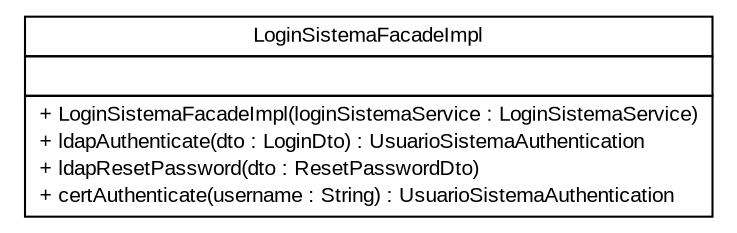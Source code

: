 #!/usr/local/bin/dot
#
# Class diagram 
# Generated by UMLGraph version R5_6 (http://www.umlgraph.org/)
#

digraph G {
	edge [fontname="arial",fontsize=10,labelfontname="arial",labelfontsize=10];
	node [fontname="arial",fontsize=10,shape=plaintext];
	nodesep=0.25;
	ranksep=0.5;
	// br.gov.to.sefaz.seg.business.authentication.facade.impl.LoginSistemaFacadeImpl
	c13380 [label=<<table title="br.gov.to.sefaz.seg.business.authentication.facade.impl.LoginSistemaFacadeImpl" border="0" cellborder="1" cellspacing="0" cellpadding="2" port="p" href="./LoginSistemaFacadeImpl.html">
		<tr><td><table border="0" cellspacing="0" cellpadding="1">
<tr><td align="center" balign="center"> LoginSistemaFacadeImpl </td></tr>
		</table></td></tr>
		<tr><td><table border="0" cellspacing="0" cellpadding="1">
<tr><td align="left" balign="left">  </td></tr>
		</table></td></tr>
		<tr><td><table border="0" cellspacing="0" cellpadding="1">
<tr><td align="left" balign="left"> + LoginSistemaFacadeImpl(loginSistemaService : LoginSistemaService) </td></tr>
<tr><td align="left" balign="left"> + ldapAuthenticate(dto : LoginDto) : UsuarioSistemaAuthentication </td></tr>
<tr><td align="left" balign="left"> + ldapResetPassword(dto : ResetPasswordDto) </td></tr>
<tr><td align="left" balign="left"> + certAuthenticate(username : String) : UsuarioSistemaAuthentication </td></tr>
		</table></td></tr>
		</table>>, URL="./LoginSistemaFacadeImpl.html", fontname="arial", fontcolor="black", fontsize=10.0];
}

